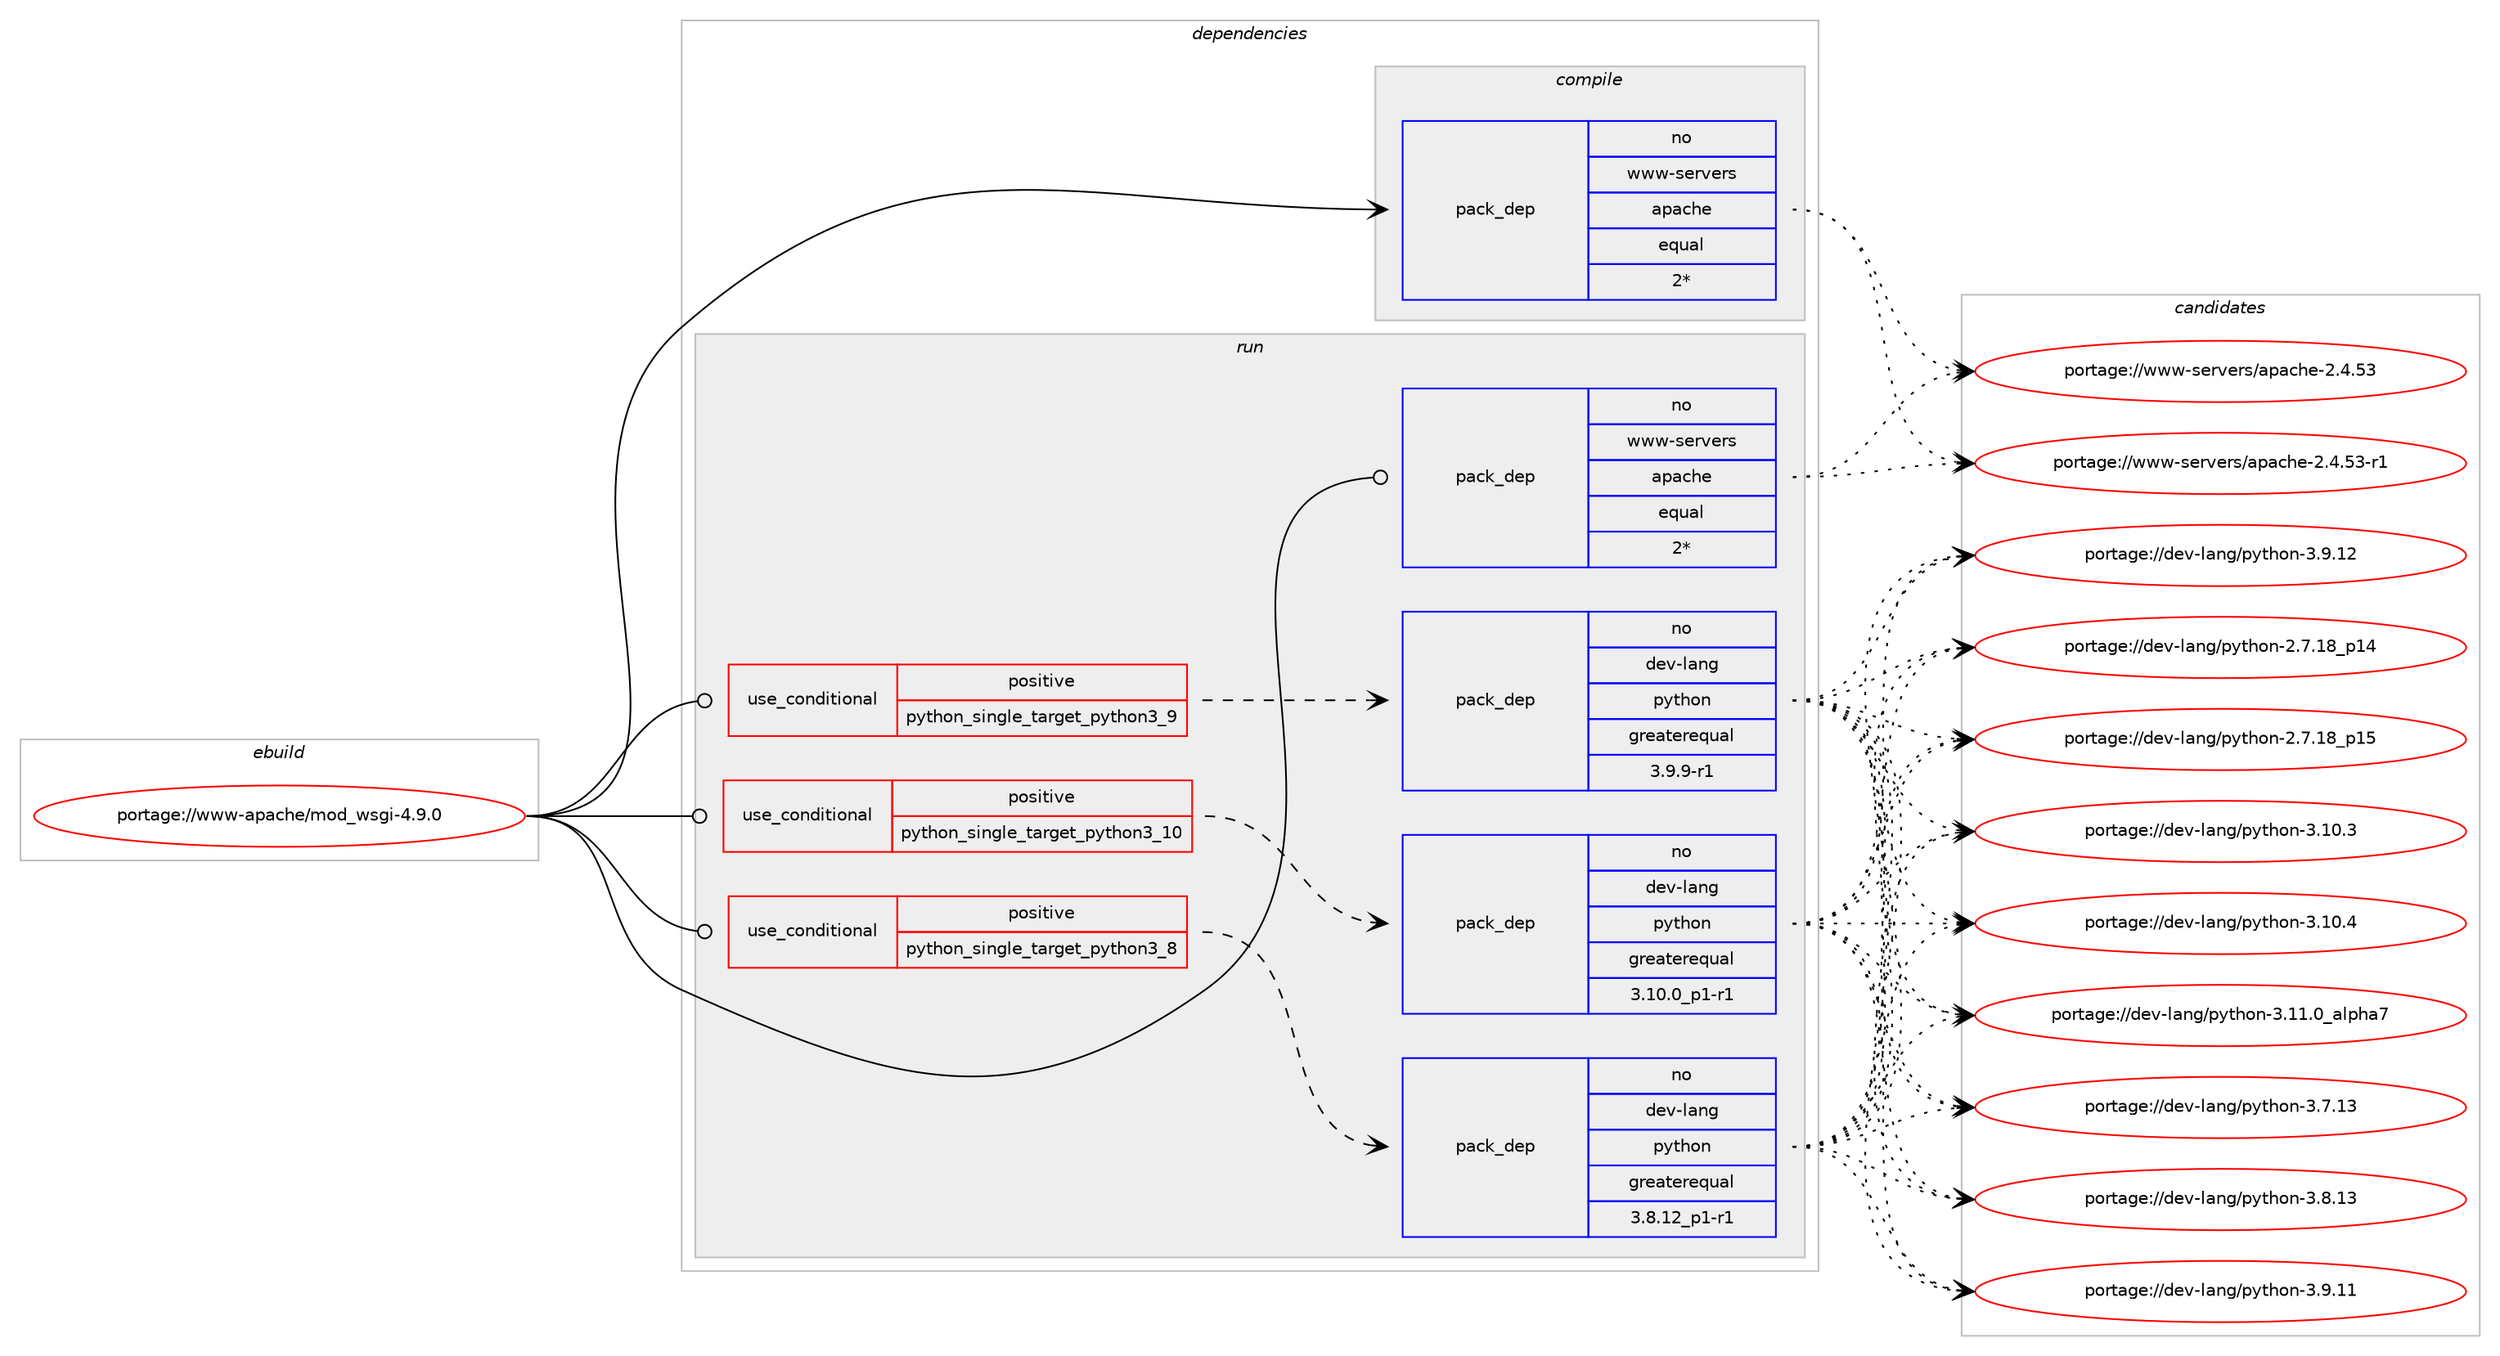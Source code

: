 digraph prolog {

# *************
# Graph options
# *************

newrank=true;
concentrate=true;
compound=true;
graph [rankdir=LR,fontname=Helvetica,fontsize=10,ranksep=1.5];#, ranksep=2.5, nodesep=0.2];
edge  [arrowhead=vee];
node  [fontname=Helvetica,fontsize=10];

# **********
# The ebuild
# **********

subgraph cluster_leftcol {
color=gray;
rank=same;
label=<<i>ebuild</i>>;
id [label="portage://www-apache/mod_wsgi-4.9.0", color=red, width=4, href="../www-apache/mod_wsgi-4.9.0.svg"];
}

# ****************
# The dependencies
# ****************

subgraph cluster_midcol {
color=gray;
label=<<i>dependencies</i>>;
subgraph cluster_compile {
fillcolor="#eeeeee";
style=filled;
label=<<i>compile</i>>;
subgraph pack1819 {
dependency2721 [label=<<TABLE BORDER="0" CELLBORDER="1" CELLSPACING="0" CELLPADDING="4" WIDTH="220"><TR><TD ROWSPAN="6" CELLPADDING="30">pack_dep</TD></TR><TR><TD WIDTH="110">no</TD></TR><TR><TD>www-servers</TD></TR><TR><TD>apache</TD></TR><TR><TD>equal</TD></TR><TR><TD>2*</TD></TR></TABLE>>, shape=none, color=blue];
}
id:e -> dependency2721:w [weight=20,style="solid",arrowhead="vee"];
}
subgraph cluster_compileandrun {
fillcolor="#eeeeee";
style=filled;
label=<<i>compile and run</i>>;
}
subgraph cluster_run {
fillcolor="#eeeeee";
style=filled;
label=<<i>run</i>>;
subgraph cond799 {
dependency2722 [label=<<TABLE BORDER="0" CELLBORDER="1" CELLSPACING="0" CELLPADDING="4"><TR><TD ROWSPAN="3" CELLPADDING="10">use_conditional</TD></TR><TR><TD>positive</TD></TR><TR><TD>python_single_target_python3_10</TD></TR></TABLE>>, shape=none, color=red];
subgraph pack1820 {
dependency2723 [label=<<TABLE BORDER="0" CELLBORDER="1" CELLSPACING="0" CELLPADDING="4" WIDTH="220"><TR><TD ROWSPAN="6" CELLPADDING="30">pack_dep</TD></TR><TR><TD WIDTH="110">no</TD></TR><TR><TD>dev-lang</TD></TR><TR><TD>python</TD></TR><TR><TD>greaterequal</TD></TR><TR><TD>3.10.0_p1-r1</TD></TR></TABLE>>, shape=none, color=blue];
}
dependency2722:e -> dependency2723:w [weight=20,style="dashed",arrowhead="vee"];
}
id:e -> dependency2722:w [weight=20,style="solid",arrowhead="odot"];
subgraph cond800 {
dependency2724 [label=<<TABLE BORDER="0" CELLBORDER="1" CELLSPACING="0" CELLPADDING="4"><TR><TD ROWSPAN="3" CELLPADDING="10">use_conditional</TD></TR><TR><TD>positive</TD></TR><TR><TD>python_single_target_python3_8</TD></TR></TABLE>>, shape=none, color=red];
subgraph pack1821 {
dependency2725 [label=<<TABLE BORDER="0" CELLBORDER="1" CELLSPACING="0" CELLPADDING="4" WIDTH="220"><TR><TD ROWSPAN="6" CELLPADDING="30">pack_dep</TD></TR><TR><TD WIDTH="110">no</TD></TR><TR><TD>dev-lang</TD></TR><TR><TD>python</TD></TR><TR><TD>greaterequal</TD></TR><TR><TD>3.8.12_p1-r1</TD></TR></TABLE>>, shape=none, color=blue];
}
dependency2724:e -> dependency2725:w [weight=20,style="dashed",arrowhead="vee"];
}
id:e -> dependency2724:w [weight=20,style="solid",arrowhead="odot"];
subgraph cond801 {
dependency2726 [label=<<TABLE BORDER="0" CELLBORDER="1" CELLSPACING="0" CELLPADDING="4"><TR><TD ROWSPAN="3" CELLPADDING="10">use_conditional</TD></TR><TR><TD>positive</TD></TR><TR><TD>python_single_target_python3_9</TD></TR></TABLE>>, shape=none, color=red];
subgraph pack1822 {
dependency2727 [label=<<TABLE BORDER="0" CELLBORDER="1" CELLSPACING="0" CELLPADDING="4" WIDTH="220"><TR><TD ROWSPAN="6" CELLPADDING="30">pack_dep</TD></TR><TR><TD WIDTH="110">no</TD></TR><TR><TD>dev-lang</TD></TR><TR><TD>python</TD></TR><TR><TD>greaterequal</TD></TR><TR><TD>3.9.9-r1</TD></TR></TABLE>>, shape=none, color=blue];
}
dependency2726:e -> dependency2727:w [weight=20,style="dashed",arrowhead="vee"];
}
id:e -> dependency2726:w [weight=20,style="solid",arrowhead="odot"];
subgraph pack1823 {
dependency2728 [label=<<TABLE BORDER="0" CELLBORDER="1" CELLSPACING="0" CELLPADDING="4" WIDTH="220"><TR><TD ROWSPAN="6" CELLPADDING="30">pack_dep</TD></TR><TR><TD WIDTH="110">no</TD></TR><TR><TD>www-servers</TD></TR><TR><TD>apache</TD></TR><TR><TD>equal</TD></TR><TR><TD>2*</TD></TR></TABLE>>, shape=none, color=blue];
}
id:e -> dependency2728:w [weight=20,style="solid",arrowhead="odot"];
}
}

# **************
# The candidates
# **************

subgraph cluster_choices {
rank=same;
color=gray;
label=<<i>candidates</i>>;

subgraph choice1819 {
color=black;
nodesep=1;
choice119119119451151011141181011141154797112979910410145504652465351 [label="portage://www-servers/apache-2.4.53", color=red, width=4,href="../www-servers/apache-2.4.53.svg"];
choice1191191194511510111411810111411547971129799104101455046524653514511449 [label="portage://www-servers/apache-2.4.53-r1", color=red, width=4,href="../www-servers/apache-2.4.53-r1.svg"];
dependency2721:e -> choice119119119451151011141181011141154797112979910410145504652465351:w [style=dotted,weight="100"];
dependency2721:e -> choice1191191194511510111411810111411547971129799104101455046524653514511449:w [style=dotted,weight="100"];
}
subgraph choice1820 {
color=black;
nodesep=1;
choice10010111845108971101034711212111610411111045504655464956951124952 [label="portage://dev-lang/python-2.7.18_p14", color=red, width=4,href="../dev-lang/python-2.7.18_p14.svg"];
choice10010111845108971101034711212111610411111045504655464956951124953 [label="portage://dev-lang/python-2.7.18_p15", color=red, width=4,href="../dev-lang/python-2.7.18_p15.svg"];
choice10010111845108971101034711212111610411111045514649484651 [label="portage://dev-lang/python-3.10.3", color=red, width=4,href="../dev-lang/python-3.10.3.svg"];
choice10010111845108971101034711212111610411111045514649484652 [label="portage://dev-lang/python-3.10.4", color=red, width=4,href="../dev-lang/python-3.10.4.svg"];
choice1001011184510897110103471121211161041111104551464949464895971081121049755 [label="portage://dev-lang/python-3.11.0_alpha7", color=red, width=4,href="../dev-lang/python-3.11.0_alpha7.svg"];
choice10010111845108971101034711212111610411111045514655464951 [label="portage://dev-lang/python-3.7.13", color=red, width=4,href="../dev-lang/python-3.7.13.svg"];
choice10010111845108971101034711212111610411111045514656464951 [label="portage://dev-lang/python-3.8.13", color=red, width=4,href="../dev-lang/python-3.8.13.svg"];
choice10010111845108971101034711212111610411111045514657464949 [label="portage://dev-lang/python-3.9.11", color=red, width=4,href="../dev-lang/python-3.9.11.svg"];
choice10010111845108971101034711212111610411111045514657464950 [label="portage://dev-lang/python-3.9.12", color=red, width=4,href="../dev-lang/python-3.9.12.svg"];
dependency2723:e -> choice10010111845108971101034711212111610411111045504655464956951124952:w [style=dotted,weight="100"];
dependency2723:e -> choice10010111845108971101034711212111610411111045504655464956951124953:w [style=dotted,weight="100"];
dependency2723:e -> choice10010111845108971101034711212111610411111045514649484651:w [style=dotted,weight="100"];
dependency2723:e -> choice10010111845108971101034711212111610411111045514649484652:w [style=dotted,weight="100"];
dependency2723:e -> choice1001011184510897110103471121211161041111104551464949464895971081121049755:w [style=dotted,weight="100"];
dependency2723:e -> choice10010111845108971101034711212111610411111045514655464951:w [style=dotted,weight="100"];
dependency2723:e -> choice10010111845108971101034711212111610411111045514656464951:w [style=dotted,weight="100"];
dependency2723:e -> choice10010111845108971101034711212111610411111045514657464949:w [style=dotted,weight="100"];
dependency2723:e -> choice10010111845108971101034711212111610411111045514657464950:w [style=dotted,weight="100"];
}
subgraph choice1821 {
color=black;
nodesep=1;
choice10010111845108971101034711212111610411111045504655464956951124952 [label="portage://dev-lang/python-2.7.18_p14", color=red, width=4,href="../dev-lang/python-2.7.18_p14.svg"];
choice10010111845108971101034711212111610411111045504655464956951124953 [label="portage://dev-lang/python-2.7.18_p15", color=red, width=4,href="../dev-lang/python-2.7.18_p15.svg"];
choice10010111845108971101034711212111610411111045514649484651 [label="portage://dev-lang/python-3.10.3", color=red, width=4,href="../dev-lang/python-3.10.3.svg"];
choice10010111845108971101034711212111610411111045514649484652 [label="portage://dev-lang/python-3.10.4", color=red, width=4,href="../dev-lang/python-3.10.4.svg"];
choice1001011184510897110103471121211161041111104551464949464895971081121049755 [label="portage://dev-lang/python-3.11.0_alpha7", color=red, width=4,href="../dev-lang/python-3.11.0_alpha7.svg"];
choice10010111845108971101034711212111610411111045514655464951 [label="portage://dev-lang/python-3.7.13", color=red, width=4,href="../dev-lang/python-3.7.13.svg"];
choice10010111845108971101034711212111610411111045514656464951 [label="portage://dev-lang/python-3.8.13", color=red, width=4,href="../dev-lang/python-3.8.13.svg"];
choice10010111845108971101034711212111610411111045514657464949 [label="portage://dev-lang/python-3.9.11", color=red, width=4,href="../dev-lang/python-3.9.11.svg"];
choice10010111845108971101034711212111610411111045514657464950 [label="portage://dev-lang/python-3.9.12", color=red, width=4,href="../dev-lang/python-3.9.12.svg"];
dependency2725:e -> choice10010111845108971101034711212111610411111045504655464956951124952:w [style=dotted,weight="100"];
dependency2725:e -> choice10010111845108971101034711212111610411111045504655464956951124953:w [style=dotted,weight="100"];
dependency2725:e -> choice10010111845108971101034711212111610411111045514649484651:w [style=dotted,weight="100"];
dependency2725:e -> choice10010111845108971101034711212111610411111045514649484652:w [style=dotted,weight="100"];
dependency2725:e -> choice1001011184510897110103471121211161041111104551464949464895971081121049755:w [style=dotted,weight="100"];
dependency2725:e -> choice10010111845108971101034711212111610411111045514655464951:w [style=dotted,weight="100"];
dependency2725:e -> choice10010111845108971101034711212111610411111045514656464951:w [style=dotted,weight="100"];
dependency2725:e -> choice10010111845108971101034711212111610411111045514657464949:w [style=dotted,weight="100"];
dependency2725:e -> choice10010111845108971101034711212111610411111045514657464950:w [style=dotted,weight="100"];
}
subgraph choice1822 {
color=black;
nodesep=1;
choice10010111845108971101034711212111610411111045504655464956951124952 [label="portage://dev-lang/python-2.7.18_p14", color=red, width=4,href="../dev-lang/python-2.7.18_p14.svg"];
choice10010111845108971101034711212111610411111045504655464956951124953 [label="portage://dev-lang/python-2.7.18_p15", color=red, width=4,href="../dev-lang/python-2.7.18_p15.svg"];
choice10010111845108971101034711212111610411111045514649484651 [label="portage://dev-lang/python-3.10.3", color=red, width=4,href="../dev-lang/python-3.10.3.svg"];
choice10010111845108971101034711212111610411111045514649484652 [label="portage://dev-lang/python-3.10.4", color=red, width=4,href="../dev-lang/python-3.10.4.svg"];
choice1001011184510897110103471121211161041111104551464949464895971081121049755 [label="portage://dev-lang/python-3.11.0_alpha7", color=red, width=4,href="../dev-lang/python-3.11.0_alpha7.svg"];
choice10010111845108971101034711212111610411111045514655464951 [label="portage://dev-lang/python-3.7.13", color=red, width=4,href="../dev-lang/python-3.7.13.svg"];
choice10010111845108971101034711212111610411111045514656464951 [label="portage://dev-lang/python-3.8.13", color=red, width=4,href="../dev-lang/python-3.8.13.svg"];
choice10010111845108971101034711212111610411111045514657464949 [label="portage://dev-lang/python-3.9.11", color=red, width=4,href="../dev-lang/python-3.9.11.svg"];
choice10010111845108971101034711212111610411111045514657464950 [label="portage://dev-lang/python-3.9.12", color=red, width=4,href="../dev-lang/python-3.9.12.svg"];
dependency2727:e -> choice10010111845108971101034711212111610411111045504655464956951124952:w [style=dotted,weight="100"];
dependency2727:e -> choice10010111845108971101034711212111610411111045504655464956951124953:w [style=dotted,weight="100"];
dependency2727:e -> choice10010111845108971101034711212111610411111045514649484651:w [style=dotted,weight="100"];
dependency2727:e -> choice10010111845108971101034711212111610411111045514649484652:w [style=dotted,weight="100"];
dependency2727:e -> choice1001011184510897110103471121211161041111104551464949464895971081121049755:w [style=dotted,weight="100"];
dependency2727:e -> choice10010111845108971101034711212111610411111045514655464951:w [style=dotted,weight="100"];
dependency2727:e -> choice10010111845108971101034711212111610411111045514656464951:w [style=dotted,weight="100"];
dependency2727:e -> choice10010111845108971101034711212111610411111045514657464949:w [style=dotted,weight="100"];
dependency2727:e -> choice10010111845108971101034711212111610411111045514657464950:w [style=dotted,weight="100"];
}
subgraph choice1823 {
color=black;
nodesep=1;
choice119119119451151011141181011141154797112979910410145504652465351 [label="portage://www-servers/apache-2.4.53", color=red, width=4,href="../www-servers/apache-2.4.53.svg"];
choice1191191194511510111411810111411547971129799104101455046524653514511449 [label="portage://www-servers/apache-2.4.53-r1", color=red, width=4,href="../www-servers/apache-2.4.53-r1.svg"];
dependency2728:e -> choice119119119451151011141181011141154797112979910410145504652465351:w [style=dotted,weight="100"];
dependency2728:e -> choice1191191194511510111411810111411547971129799104101455046524653514511449:w [style=dotted,weight="100"];
}
}

}

